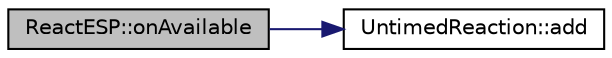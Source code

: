 digraph "ReactESP::onAvailable"
{
 // INTERACTIVE_SVG=YES
 // LATEX_PDF_SIZE
  bgcolor="transparent";
  edge [fontname="Helvetica",fontsize="10",labelfontname="Helvetica",labelfontsize="10"];
  node [fontname="Helvetica",fontsize="10",shape=record];
  rankdir="LR";
  Node1 [label="ReactESP::onAvailable",height=0.2,width=0.4,color="black", fillcolor="grey75", style="filled", fontcolor="black",tooltip="Create a new StreamReaction."];
  Node1 -> Node2 [color="midnightblue",fontsize="10",style="solid",fontname="Helvetica"];
  Node2 [label="UntimedReaction::add",height=0.2,width=0.4,color="black",URL="$class_untimed_reaction.html#aaf8d78a83d9c8174a2e069cb6279a793",tooltip=" "];
}
